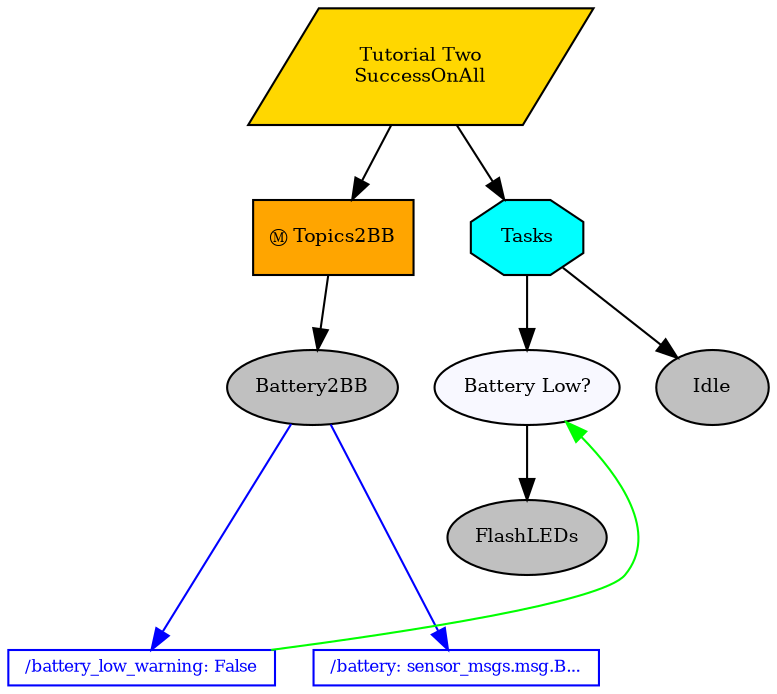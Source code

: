 digraph pastafarianism {
ordering=out;
graph [fontname="times-roman"];
node [fontname="times-roman"];
edge [fontname="times-roman"];
"Tutorial Two" [fillcolor=gold, fontcolor=black, fontsize=9, label="Tutorial Two\nSuccessOnAll", shape=parallelogram, style=filled];
Topics2BB [fillcolor=orange, fontcolor=black, fontsize=9, label="Ⓜ Topics2BB", shape=box, style=filled];
"Tutorial Two" -> Topics2BB;
Battery2BB [fillcolor=gray, fontcolor=black, fontsize=9, label=Battery2BB, shape=ellipse, style=filled];
Topics2BB -> Battery2BB;
Tasks [fillcolor=cyan, fontcolor=black, fontsize=9, label=Tasks, shape=octagon, style=filled];
"Tutorial Two" -> Tasks;
"Battery Low?" [fillcolor=ghostwhite, fontcolor=black, fontsize=9, label="Battery Low?", shape=ellipse, style=filled];
Tasks -> "Battery Low?";
FlashLEDs [fillcolor=gray, fontcolor=black, fontsize=9, label=FlashLEDs, shape=ellipse, style=filled];
"Battery Low?" -> FlashLEDs;
Idle [fillcolor=gray, fontcolor=black, fontsize=9, label=Idle, shape=ellipse, style=filled];
Tasks -> Idle;
"/battery_low_warning" -> "Battery Low?"  [color=green, constraint=False, weight=0];
Battery2BB -> "/battery_low_warning"  [color=blue, constraint=False, weight=0];
Battery2BB -> "/battery"  [color=blue, constraint=False, weight=0];
subgraph Blackboard {
id=Blackboard;
label=Blackboard;
rank=sink;
"/battery_low_warning" [color=blue, fillcolor=white, fixedsize=False, fontcolor=blue, fontsize=8, height=0, label="/battery_low_warning: False", shape=box, style=filled, width=0];
"/battery" [color=blue, fillcolor=white, fixedsize=False, fontcolor=blue, fontsize=8, height=0, label="/battery: sensor_msgs.msg.B...", shape=box, style=filled, width=0];
}

}
